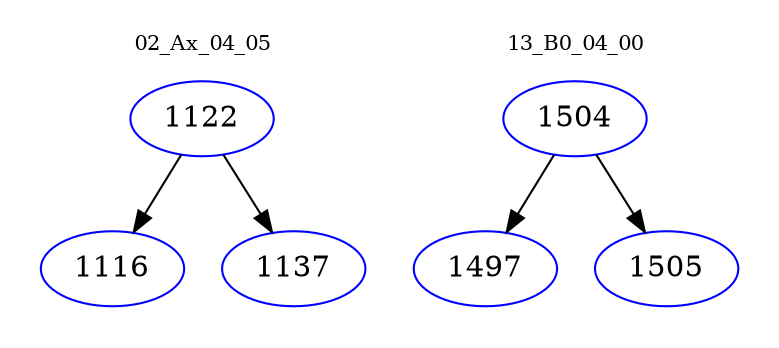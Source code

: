 digraph{
subgraph cluster_0 {
color = white
label = "02_Ax_04_05";
fontsize=10;
T0_1122 [label="1122", color="blue"]
T0_1122 -> T0_1116 [color="black"]
T0_1116 [label="1116", color="blue"]
T0_1122 -> T0_1137 [color="black"]
T0_1137 [label="1137", color="blue"]
}
subgraph cluster_1 {
color = white
label = "13_B0_04_00";
fontsize=10;
T1_1504 [label="1504", color="blue"]
T1_1504 -> T1_1497 [color="black"]
T1_1497 [label="1497", color="blue"]
T1_1504 -> T1_1505 [color="black"]
T1_1505 [label="1505", color="blue"]
}
}
